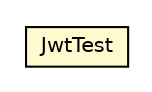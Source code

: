 #!/usr/local/bin/dot
#
# Class diagram 
# Generated by UMLGraph version R5_6-24-gf6e263 (http://www.umlgraph.org/)
#

digraph G {
	edge [fontname="Helvetica",fontsize=10,labelfontname="Helvetica",labelfontsize=10];
	node [fontname="Helvetica",fontsize=10,shape=plaintext];
	nodesep=0.25;
	ranksep=0.5;
	// net.trajano.auth.test.JwtTest
	c74 [label=<<table title="net.trajano.auth.test.JwtTest" border="0" cellborder="1" cellspacing="0" cellpadding="2" port="p" bgcolor="lemonChiffon" href="./JwtTest.html">
		<tr><td><table border="0" cellspacing="0" cellpadding="1">
<tr><td align="center" balign="center"> JwtTest </td></tr>
		</table></td></tr>
		</table>>, URL="./JwtTest.html", fontname="Helvetica", fontcolor="black", fontsize=10.0];
}


